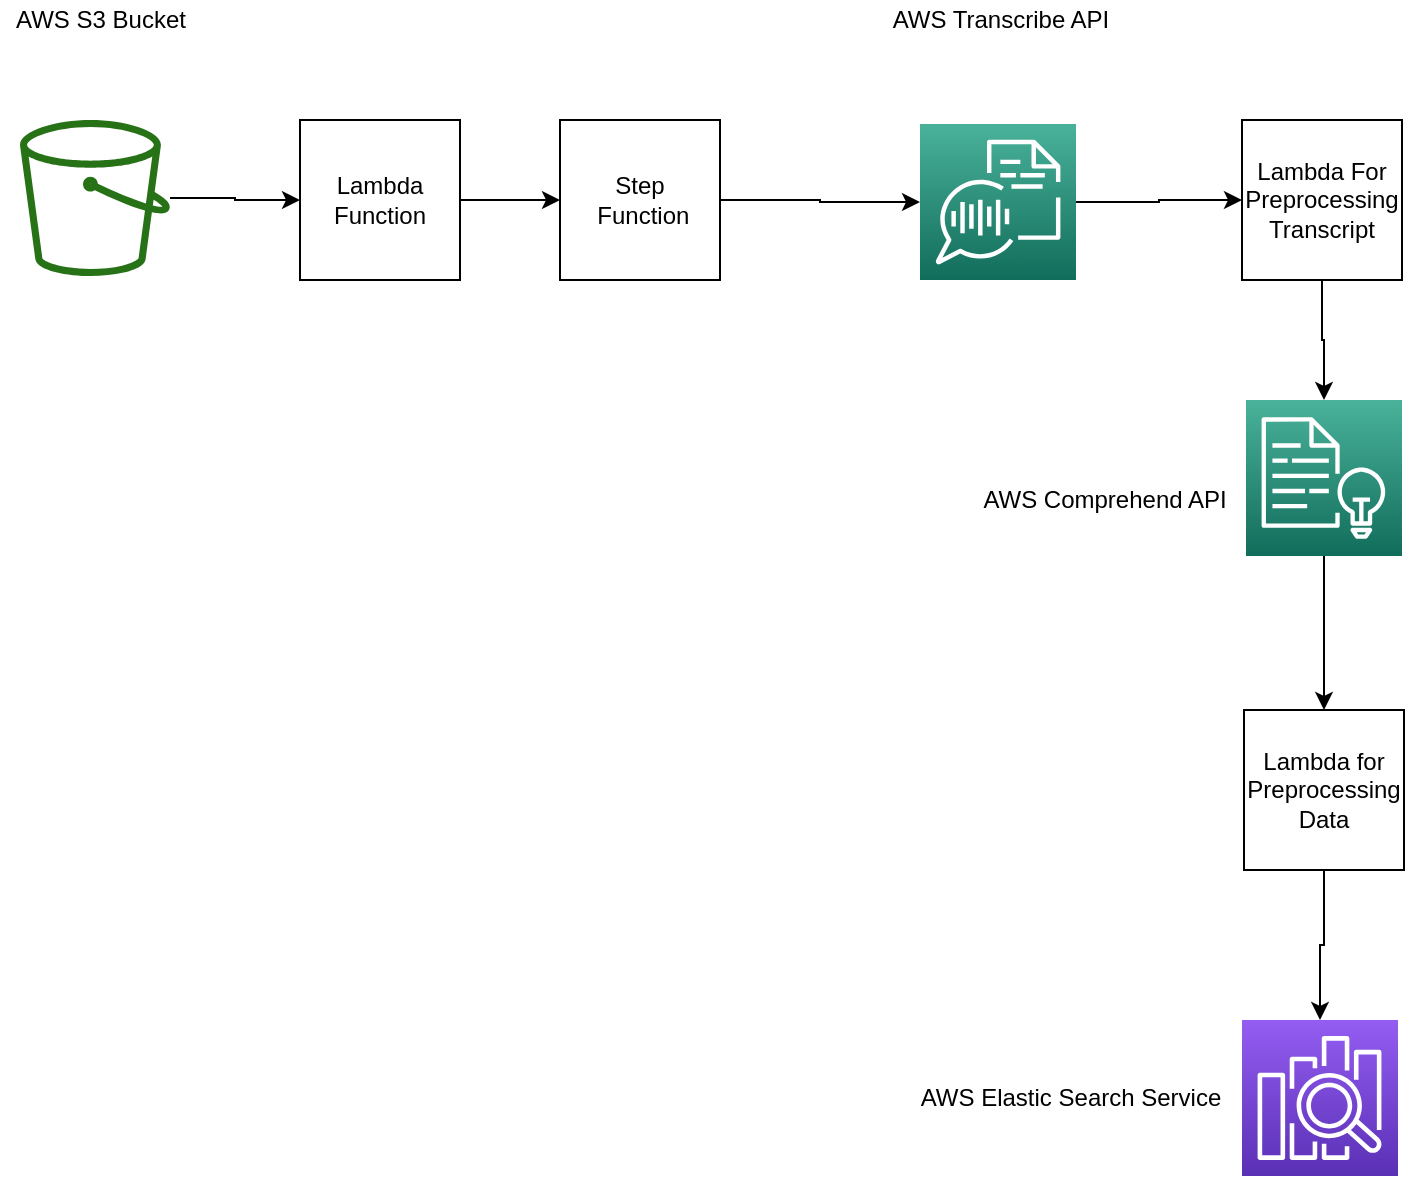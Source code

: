 <mxfile version="14.6.6"><diagram id="GUs1hMeUARGnF4agTNWw" name="Page-1"><mxGraphModel dx="1422" dy="778" grid="1" gridSize="10" guides="1" tooltips="1" connect="1" arrows="1" fold="1" page="1" pageScale="1" pageWidth="827" pageHeight="1169" math="0" shadow="0"><root><mxCell id="0"/><mxCell id="1" parent="0"/><mxCell id="Q1mgWNRm1OqstiAQoRBQ-3" style="edgeStyle=orthogonalEdgeStyle;rounded=0;orthogonalLoop=1;jettySize=auto;html=1;entryX=0;entryY=0.5;entryDx=0;entryDy=0;" edge="1" parent="1" source="Q1mgWNRm1OqstiAQoRBQ-1" target="Q1mgWNRm1OqstiAQoRBQ-2"><mxGeometry relative="1" as="geometry"/></mxCell><mxCell id="Q1mgWNRm1OqstiAQoRBQ-1" value="" style="outlineConnect=0;fontColor=#232F3E;gradientColor=none;fillColor=#277116;strokeColor=none;dashed=0;verticalLabelPosition=bottom;verticalAlign=top;align=center;html=1;fontSize=12;fontStyle=0;aspect=fixed;pointerEvents=1;shape=mxgraph.aws4.bucket;" vertex="1" parent="1"><mxGeometry x="10" y="250" width="75" height="78" as="geometry"/></mxCell><mxCell id="Q1mgWNRm1OqstiAQoRBQ-4" style="edgeStyle=orthogonalEdgeStyle;rounded=0;orthogonalLoop=1;jettySize=auto;html=1;exitX=1;exitY=0.5;exitDx=0;exitDy=0;entryX=0;entryY=0.5;entryDx=0;entryDy=0;" edge="1" parent="1" source="Q1mgWNRm1OqstiAQoRBQ-2" target="Q1mgWNRm1OqstiAQoRBQ-5"><mxGeometry relative="1" as="geometry"><mxPoint x="270" y="290" as="targetPoint"/></mxGeometry></mxCell><mxCell id="Q1mgWNRm1OqstiAQoRBQ-2" value="Lambda Function" style="whiteSpace=wrap;html=1;aspect=fixed;" vertex="1" parent="1"><mxGeometry x="150" y="250" width="80" height="80" as="geometry"/></mxCell><mxCell id="Q1mgWNRm1OqstiAQoRBQ-9" style="edgeStyle=orthogonalEdgeStyle;rounded=0;orthogonalLoop=1;jettySize=auto;html=1;exitX=1;exitY=0.5;exitDx=0;exitDy=0;" edge="1" parent="1" source="Q1mgWNRm1OqstiAQoRBQ-5" target="Q1mgWNRm1OqstiAQoRBQ-8"><mxGeometry relative="1" as="geometry"/></mxCell><mxCell id="Q1mgWNRm1OqstiAQoRBQ-5" value="Step&lt;br&gt;&amp;nbsp;Function" style="whiteSpace=wrap;html=1;aspect=fixed;" vertex="1" parent="1"><mxGeometry x="280" y="250" width="80" height="80" as="geometry"/></mxCell><mxCell id="Q1mgWNRm1OqstiAQoRBQ-10" style="edgeStyle=orthogonalEdgeStyle;rounded=0;orthogonalLoop=1;jettySize=auto;html=1;exitX=1;exitY=0.5;exitDx=0;exitDy=0;exitPerimeter=0;" edge="1" parent="1" source="Q1mgWNRm1OqstiAQoRBQ-8" target="Q1mgWNRm1OqstiAQoRBQ-11"><mxGeometry relative="1" as="geometry"><mxPoint x="630" y="291" as="targetPoint"/></mxGeometry></mxCell><mxCell id="Q1mgWNRm1OqstiAQoRBQ-8" value="" style="points=[[0,0,0],[0.25,0,0],[0.5,0,0],[0.75,0,0],[1,0,0],[0,1,0],[0.25,1,0],[0.5,1,0],[0.75,1,0],[1,1,0],[0,0.25,0],[0,0.5,0],[0,0.75,0],[1,0.25,0],[1,0.5,0],[1,0.75,0]];outlineConnect=0;fontColor=#232F3E;gradientColor=#4AB29A;gradientDirection=north;fillColor=#116D5B;strokeColor=#ffffff;dashed=0;verticalLabelPosition=bottom;verticalAlign=top;align=center;html=1;fontSize=12;fontStyle=0;aspect=fixed;shape=mxgraph.aws4.resourceIcon;resIcon=mxgraph.aws4.transcribe;" vertex="1" parent="1"><mxGeometry x="460" y="252" width="78" height="78" as="geometry"/></mxCell><mxCell id="Q1mgWNRm1OqstiAQoRBQ-13" style="edgeStyle=orthogonalEdgeStyle;rounded=0;orthogonalLoop=1;jettySize=auto;html=1;exitX=0.5;exitY=1;exitDx=0;exitDy=0;entryX=0.5;entryY=0;entryDx=0;entryDy=0;entryPerimeter=0;" edge="1" parent="1" source="Q1mgWNRm1OqstiAQoRBQ-11" target="Q1mgWNRm1OqstiAQoRBQ-12"><mxGeometry relative="1" as="geometry"/></mxCell><mxCell id="Q1mgWNRm1OqstiAQoRBQ-11" value="Lambda For Preprocessing Transcript" style="whiteSpace=wrap;html=1;aspect=fixed;" vertex="1" parent="1"><mxGeometry x="621" y="250" width="80" height="80" as="geometry"/></mxCell><mxCell id="Q1mgWNRm1OqstiAQoRBQ-15" style="edgeStyle=orthogonalEdgeStyle;rounded=0;orthogonalLoop=1;jettySize=auto;html=1;exitX=0.5;exitY=1;exitDx=0;exitDy=0;exitPerimeter=0;entryX=0.5;entryY=0;entryDx=0;entryDy=0;" edge="1" parent="1" source="Q1mgWNRm1OqstiAQoRBQ-12" target="Q1mgWNRm1OqstiAQoRBQ-14"><mxGeometry relative="1" as="geometry"/></mxCell><mxCell id="Q1mgWNRm1OqstiAQoRBQ-12" value="" style="points=[[0,0,0],[0.25,0,0],[0.5,0,0],[0.75,0,0],[1,0,0],[0,1,0],[0.25,1,0],[0.5,1,0],[0.75,1,0],[1,1,0],[0,0.25,0],[0,0.5,0],[0,0.75,0],[1,0.25,0],[1,0.5,0],[1,0.75,0]];outlineConnect=0;fontColor=#232F3E;gradientColor=#4AB29A;gradientDirection=north;fillColor=#116D5B;strokeColor=#ffffff;dashed=0;verticalLabelPosition=bottom;verticalAlign=top;align=center;html=1;fontSize=12;fontStyle=0;aspect=fixed;shape=mxgraph.aws4.resourceIcon;resIcon=mxgraph.aws4.comprehend;" vertex="1" parent="1"><mxGeometry x="623" y="390" width="78" height="78" as="geometry"/></mxCell><mxCell id="Q1mgWNRm1OqstiAQoRBQ-17" style="edgeStyle=orthogonalEdgeStyle;rounded=0;orthogonalLoop=1;jettySize=auto;html=1;exitX=0.5;exitY=1;exitDx=0;exitDy=0;" edge="1" parent="1" source="Q1mgWNRm1OqstiAQoRBQ-14" target="Q1mgWNRm1OqstiAQoRBQ-16"><mxGeometry relative="1" as="geometry"/></mxCell><mxCell id="Q1mgWNRm1OqstiAQoRBQ-14" value="Lambda for Preprocessing&lt;br&gt;Data" style="whiteSpace=wrap;html=1;aspect=fixed;" vertex="1" parent="1"><mxGeometry x="622" y="545" width="80" height="80" as="geometry"/></mxCell><mxCell id="Q1mgWNRm1OqstiAQoRBQ-16" value="" style="points=[[0,0,0],[0.25,0,0],[0.5,0,0],[0.75,0,0],[1,0,0],[0,1,0],[0.25,1,0],[0.5,1,0],[0.75,1,0],[1,1,0],[0,0.25,0],[0,0.5,0],[0,0.75,0],[1,0.25,0],[1,0.5,0],[1,0.75,0]];outlineConnect=0;fontColor=#232F3E;gradientColor=#945DF2;gradientDirection=north;fillColor=#5A30B5;strokeColor=#ffffff;dashed=0;verticalLabelPosition=bottom;verticalAlign=top;align=center;html=1;fontSize=12;fontStyle=0;aspect=fixed;shape=mxgraph.aws4.resourceIcon;resIcon=mxgraph.aws4.elasticsearch_service;" vertex="1" parent="1"><mxGeometry x="621" y="700" width="78" height="78" as="geometry"/></mxCell><mxCell id="Q1mgWNRm1OqstiAQoRBQ-18" value="AWS Comprehend API" style="text;html=1;align=center;verticalAlign=middle;resizable=0;points=[];autosize=1;strokeColor=none;" vertex="1" parent="1"><mxGeometry x="482" y="430" width="140" height="20" as="geometry"/></mxCell><mxCell id="Q1mgWNRm1OqstiAQoRBQ-19" value="AWS Elastic Search Service" style="text;html=1;align=center;verticalAlign=middle;resizable=0;points=[];autosize=1;strokeColor=none;" vertex="1" parent="1"><mxGeometry x="450" y="729" width="170" height="20" as="geometry"/></mxCell><mxCell id="Q1mgWNRm1OqstiAQoRBQ-20" value="AWS Transcribe API" style="text;html=1;align=center;verticalAlign=middle;resizable=0;points=[];autosize=1;strokeColor=none;" vertex="1" parent="1"><mxGeometry x="440" y="190" width="120" height="20" as="geometry"/></mxCell><mxCell id="Q1mgWNRm1OqstiAQoRBQ-21" value="AWS S3 Bucket" style="text;html=1;align=center;verticalAlign=middle;resizable=0;points=[];autosize=1;strokeColor=none;" vertex="1" parent="1"><mxGeometry y="190" width="100" height="20" as="geometry"/></mxCell></root></mxGraphModel></diagram></mxfile>